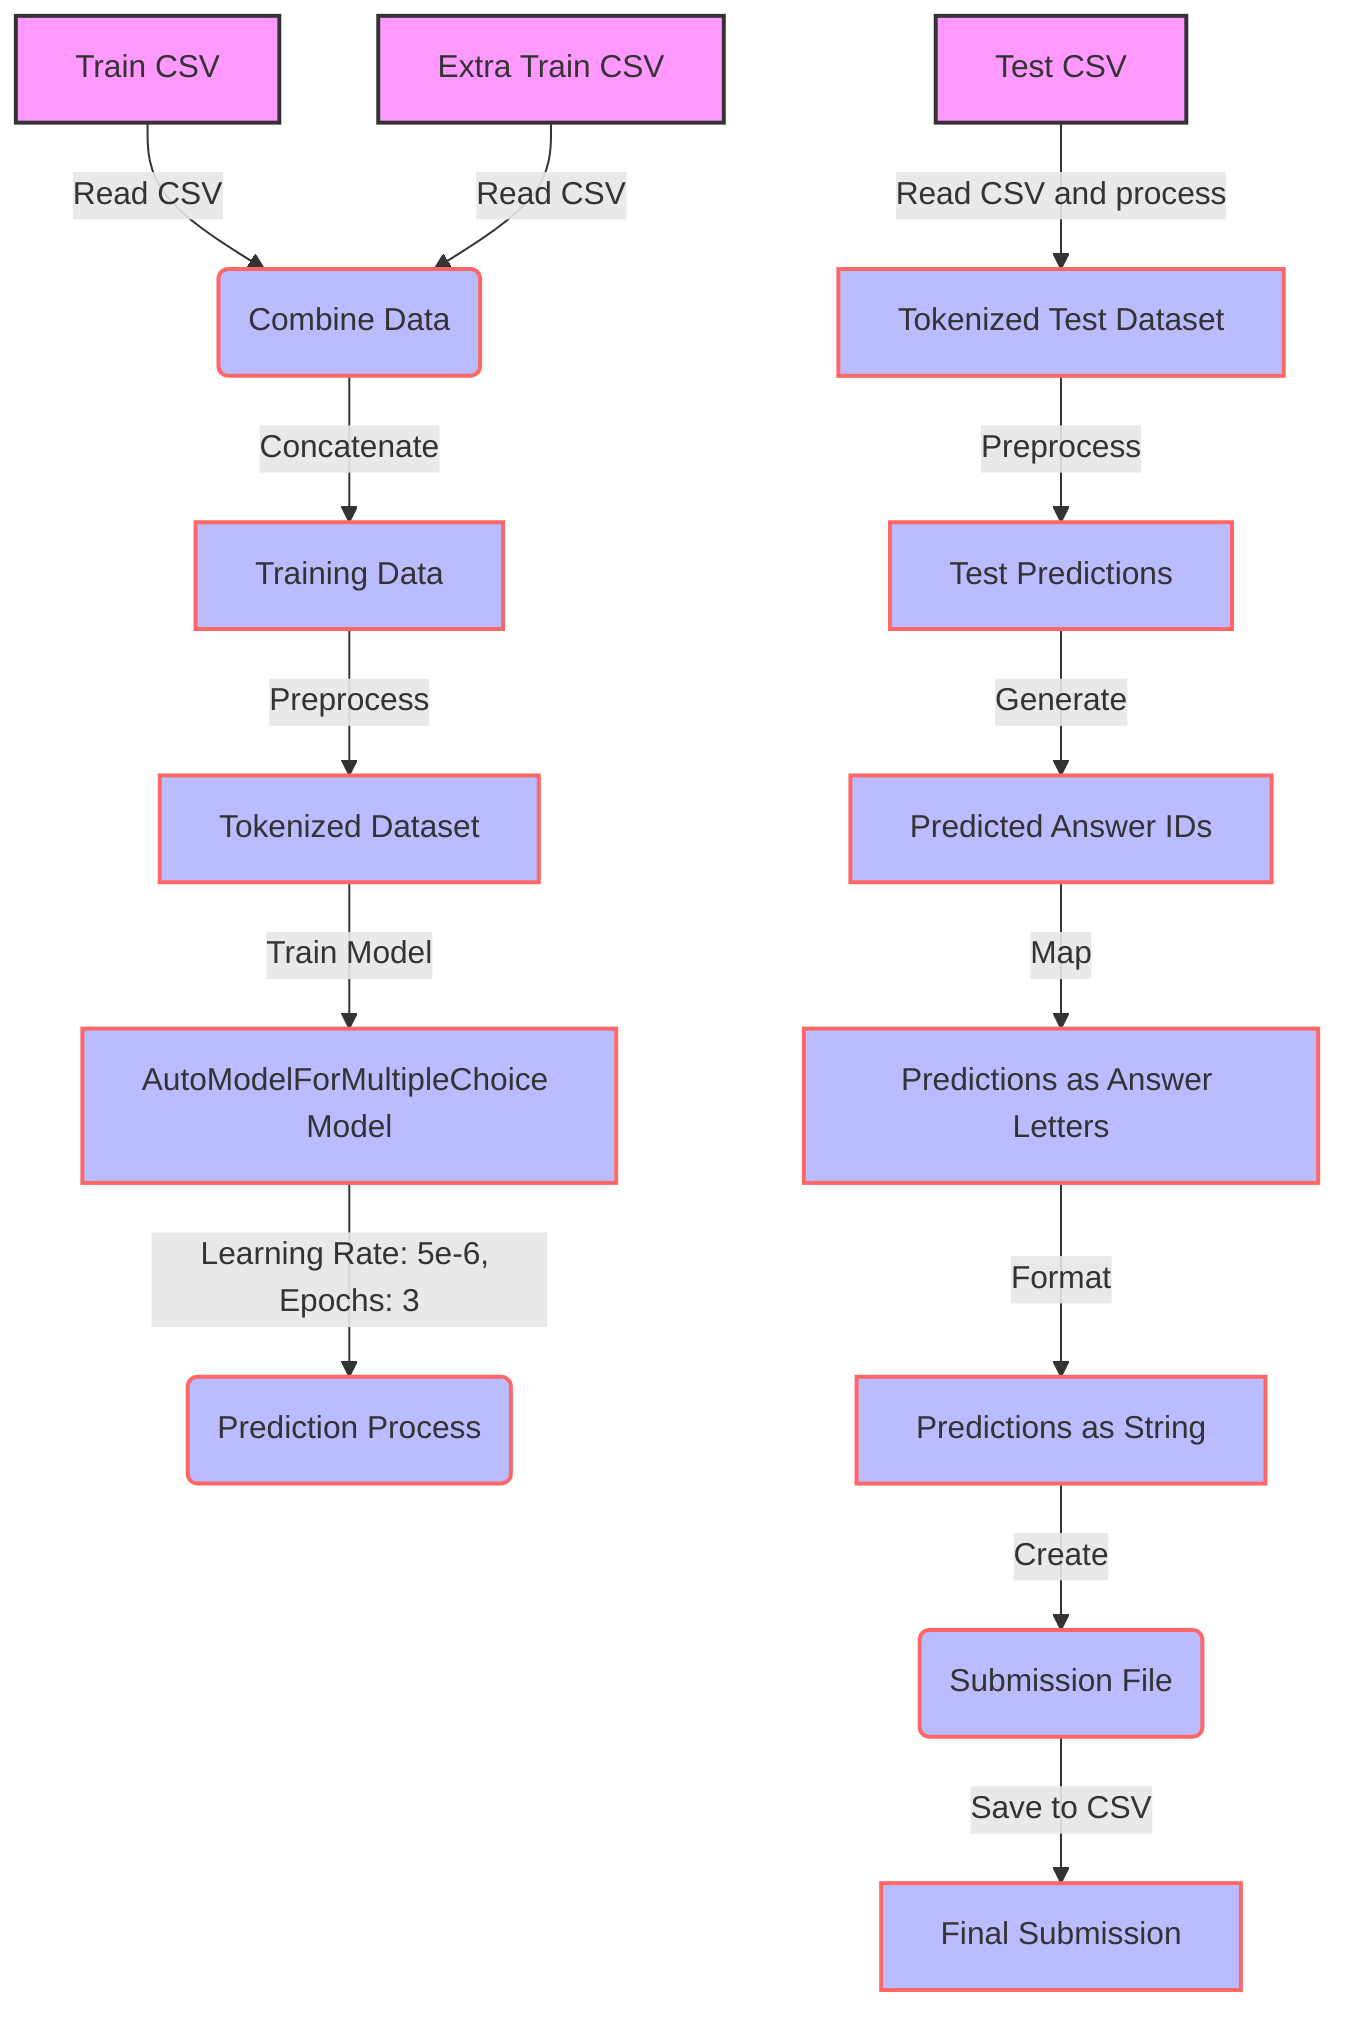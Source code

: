 flowchart TD
    %% Data Sources
    A["Train CSV"] -->|Read CSV| B("Combine Data")
    A2["Extra Train CSV"] -->|Read CSV| B
    A3["Test CSV"] -->|Read CSV and process| G["Tokenized Test Dataset"]

    %% Training Data Preparation
    B -->|Concatenate| C["Training Data"]
    C -->|Preprocess| D["Tokenized Dataset"]
    D -->|Train Model| E["AutoModelForMultipleChoice Model"]

    %% Training Parameters
    E -->|Learning Rate: 5e-6, Epochs: 3| F("Prediction Process")

    %% Test Data and Predictions
    G -->|Preprocess| H["Test Predictions"]
    H -->|Generate| I["Predicted Answer IDs"]
    I -->|Map| J["Predictions as Answer Letters"]
    J -->|Format| K["Predictions as String"]
    K -->|Create| L("Submission File")

    %% Output
    L -->|Save to CSV| M["Final Submission"]

    %% Comments for clarity
    classDef dataSource fill:#f9f,stroke:#333,stroke-width:2px;
    classDef process fill:#bbf,stroke:#f66,stroke-width:2px;

    class A,A2,A3 dataSource;
    class B,C,D,E,F,G,H,I,J,K,L,M process;
